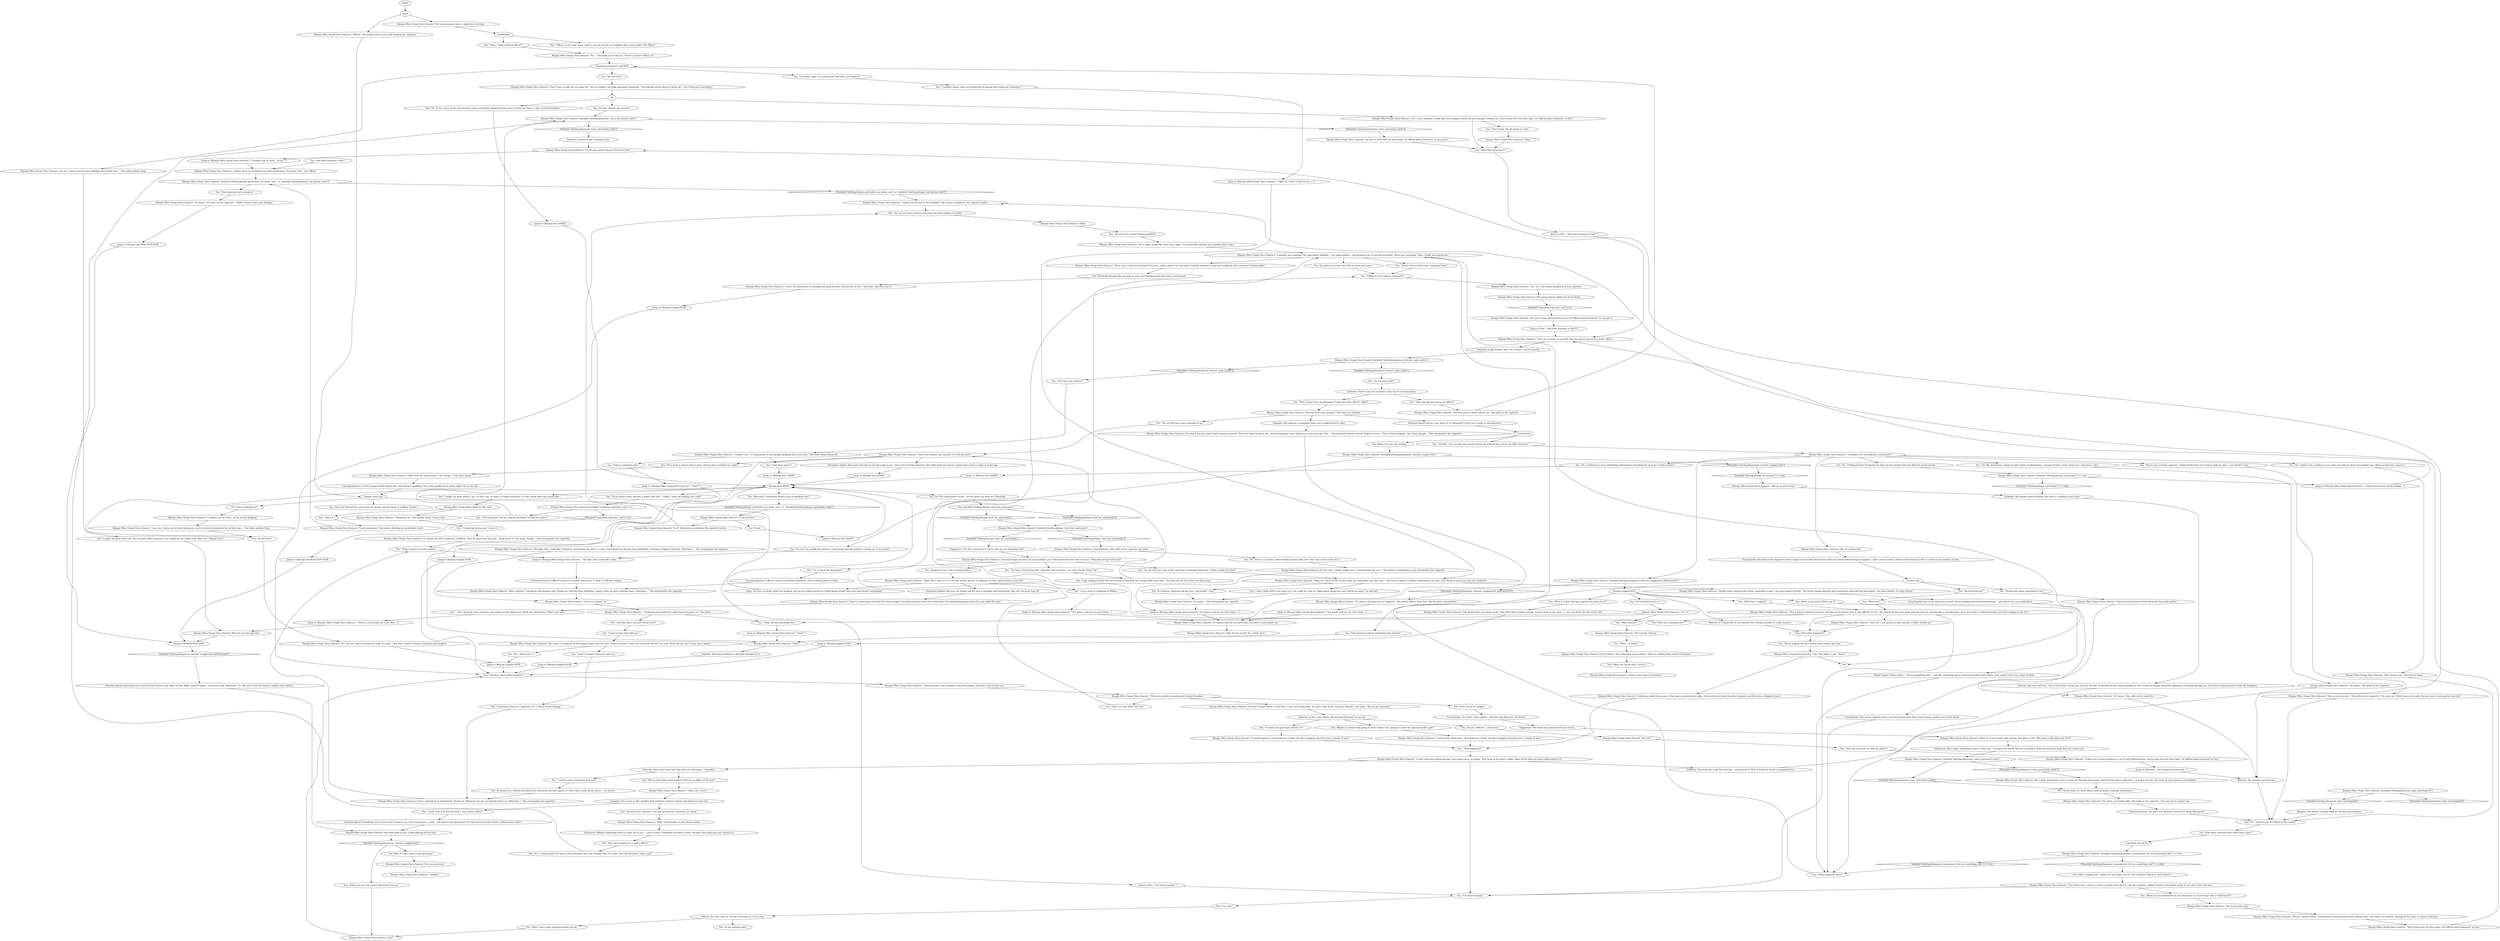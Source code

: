 # WHIRLING F2 / KLAASJE 1
# A striking young woman in a silver body-suit smokes in the hostel hallway. She addresses you as if you were a police officer. You may use your finger pistols for a SUGGESTION red-check. Failure gives you some forewarning about what's going on.
# ==================================================
digraph G {
	  0 [label="START"];
	  1 [label="input"];
	  2 [label="Klaasje (Miss Oranje Disco Dancer): \"Uh... no.\" She seems perplexed by your question."];
	  3 [label="You: \"I'm a Cop of the Apocalypse.\""];
	  4 [label="Klaasje (Miss Oranje Disco Dancer): \"It's gonna suck for you later when you have to interrogate me.\""];
	  5 [label="Klaasje (Miss Oranje Disco Dancer): \"Okay, that's cool. Or... if I can just maybe ask you to elaborate on that superstardom a tiny bit?\""];
	  6 [label="Klaasje (Miss Oranje Disco Dancer): \"I have certainly been entertained. Thank you. Whatever you are, you should stick to it. Otherwise...\" She extinguishes her cigarette."];
	  7 [label="Reaction Speed: Something stirs in you as she's about to go. Must be that *killer instinct* again -- the need to ask *questions*. It's like you've said the words a million times before..."];
	  8 [label="Jump to: [Klaasje (Miss Oranje Disco Dancer): \"\"Okay, sir, I have to ask: do you r...\"]"];
	  9 [label="You: \"Wait! I have some questions before you go.\""];
	  10 [label="Klaasje (Miss Oranje Disco Dancer): \"You're right.\" Her expression turns serious. \"There is nothing funny about civilization.\""];
	  11 [label="Klaasje (Miss Oranje Disco Dancer): \"Glad to have been of assistance.\""];
	  12 [label="You: \"Please tell me there wasn't anything *else*.\""];
	  13 [label="You: \"It prides me to hear this. Tell me there was more.\""];
	  14 [label="Endurance: Whoah! Something wants to come out of you -- a bit of vomit? Thankfully you keep it down, because your body does not control you."];
	  15 [label="Klaasje (Miss Oranje Disco Dancer): \"Good monologue!\" She smiles, flashing her pearl-white teeth."];
	  16 [label="Untitled hub"];
	  17 [label="Klaasje (Miss Oranje Disco Dancer): \"Because you're a police officer, sir.\" She pulls on her cigarette."];
	  18 [label="Klaasje (Miss Oranje Disco Dancer): \"Could it be because of the drinking?\" She raises an eyebrow. The cigarette sizzles."];
	  19 [label="Klaasje (Miss Oranje Disco Dancer): She erupts in laughter, all the fatigue swept from her face. \"What was that!? That's not even how *words* are used. What did you say? C'mon, say it again!\""];
	  20 [label="You: \"I said I wanted to have sex with you.\""];
	  21 [label="You: \"I don't think there's any more to it. I'm a joke of a cop, or I joked about being one, and I drank too much. I'm also old.\""];
	  22 [label="You: \"I'm fine. Answer the question.\""];
	  23 [label="You: Better let it go. Say nothing."];
	  24 [label="Klaasje (Miss Oranje Disco Dancer): \"There was the usual ruckus.\" She shrugs. \"Loud disco music.\""];
	  25 [label="Klaasje (Miss Oranje Disco Dancer): \"Yes. It was very cool.\""];
	  26 [label="Klaasje (Miss Oranje Disco Dancer): \"No, it didn't sound like there was a fight. It sounded like someone was trashing their room.\""];
	  27 [label="Klaasje (Miss Oranje Disco Dancer): Variable[\"whirling.klaaseone_logic_interrogated\"]"];
	  28 [label="Variable[\"whirling.klaaseone_logic_interrogated\"]", shape=diamond];
	  29 [label="!(Variable[\"whirling.klaaseone_logic_interrogated\"])", shape=diamond];
	  30 [label="Klaasje (Miss Oranje Disco Dancer): Variable[\"whirling.klaasjeone_rhetoric_quib_contra\"]"];
	  31 [label="Variable[\"whirling.klaasjeone_rhetoric_quib_contra\"]", shape=diamond];
	  32 [label="!(Variable[\"whirling.klaasjeone_rhetoric_quib_contra\"])", shape=diamond];
	  33 [label="Klaasje (Miss Oranje Disco Dancer): \"I'm sorry.\" She puts out her cigarette. \"I didn't mean to hurt your feelings.\""];
	  34 [label="Klaasje (Miss Oranje Disco Dancer): She's right. Something wants to come out through your mouth, right in front of her, right here... It makes you put your hand on your stomach and swallow."];
	  35 [label="Klaasje (Miss Oranje Disco Dancer): \"A fondness for contradictory statements?\""];
	  36 [label="Authority: A glib remark. Don't let it stand -- assert yourself."];
	  37 [label="Klaasje (Miss Oranje Disco Dancer): \"Yes?\""];
	  38 [label="You: \"What is this place? Where am I?\""];
	  39 [label="Jump to: [Klaasje stopped HUB]"];
	  40 [label="Jump to: [Klaasje (Miss Oranje Disco Dancer): \"\"Yeah?\"\"]"];
	  41 [label="Klaasje (Miss Oranje Disco Dancer): \"The dockworkers are pretty cocky. They think they're police enough. At least here on the coast -- I can't say about the rest of the city.\""];
	  42 [label="Klaasje (Miss Oranje Disco Dancer): \"A slow, sad song started playing. Like organ music, on repeat. That went on for quite a while. Some of the time you were yelling along to it.\""];
	  43 [label="Klaasje (Miss Oranje Disco Dancer): \"Yes! There was a church in there. A really small church. Like the smallest, saddest church in the whole world. It was about that. And also...\""];
	  44 [label="Klaasje (Miss Oranje Disco Dancer): \"Yes.\" She looks at you. \"Never.\""];
	  45 [label="Jump to: [Klaasje stopped HUB]"];
	  46 [label="Electrochemistry: No, she's not! Reassert yourself by being *flirtatious*."];
	  47 [label="Klaasje (Miss Oranje Disco Dancer): \"Yes, sir?\""];
	  48 [label="Klaasje (Miss Oranje Disco Dancer): \"Not as much as you...\" She pulls on her cigarette. \"I'm sorry, sir. I didn't mean to be glib. I'm sure you're very good at your job.\""];
	  49 [label="Klaasje (Miss Oranje Disco Dancer): \"No...\" She looks you in the eye. \"You're a *police* officer, sir.\""];
	  50 [label="You: \"No, we still have some centuries to go.\""];
	  51 [label="You: \"I might not know where I am. Or who I am. Or what a *Coupris Kineema* is; how I know what one sounds like...\""];
	  52 [label="You: \"Tell me what year it is.\""];
	  53 [label="You: \"What century?\""];
	  54 [label="Klaasje (Miss Oranje Disco Dancer): \"The Current Century.\""];
	  55 [label="Klaasje (Miss Oranje Disco Dancer): \"You sure look like you're from Revachol. Revachol parties.\""];
	  56 [label="Encyclopedia: Her accent suggests she is not from around here. She's from Oranje, another part of the world."];
	  57 [label="Klaasje (Miss Oranje Disco Dancer): \"A window was smashed. The tape player probably -- the song stopped -- and furniture too. A real destructothon. There was screaming. Then, I think, you passed out.\""];
	  58 [label="Rhetoric: In that case, doesn't life get hard *because* we go on?"];
	  59 [label="Klaasje (Miss Oranje Disco Dancer): \"I'm sorry. I was being glib.\" She pulls on her cigarette. \"I'm sure you're a great cop.\""];
	  60 [label="Encyclopedia: Isn't it the other way around? Heavy drinking decreases testosterone... and believe me, you would know."];
	  61 [label="klaasje_intro_hub"];
	  62 [label="You: \"Then why did you call me an officer?\""];
	  63 [label="You: \"Okay... Chief technical officer?\""];
	  64 [label="You: \"I said *I want to have fuck with you*.\""];
	  65 [label="Klaasje (Miss Oranje Disco Dancer): \"And, for the record: No, I didn't do it.\""];
	  66 [label="Klaasje (Miss Oranje Disco Dancer): \"Okay, sir, I have to ask: do you really not remember? Just like that...\" She tries to think of a likelier explanation, but fails. \"You drank so much you lost your memory?\""];
	  67 [label="You: Try *The Expression* on her -- let her know you want her. Physically."];
	  68 [label="You: Variable[\"whirling.klaasje_tried_the_expression\"]"];
	  69 [label="Variable[\"whirling.klaasje_tried_the_expression\"]", shape=diamond];
	  70 [label="!(Variable[\"whirling.klaasje_tried_the_expression\"])", shape=diamond];
	  71 [label="Jump to: [Klaasje intro MAIN]"];
	  72 [label="You: \"How did you know I'm a police officer?\""];
	  73 [label="You: \"I am a scion of Guillaume le Million.\""];
	  74 [label="You: \"It's obvious. Someone did me over. I got fucked -- bad.\""];
	  75 [label="Encyclopedia: Revachol is the disgraced former capital of the world, divided into zones of control under foreign occupation -- half a century after a failed world revolution. She is central to our moment in time."];
	  76 [label="You: \"Should that mean something to me?\""];
	  77 [label="You: \"Revachol forever.\""];
	  78 [label="You: \"That's so *me*. What did I do?\""];
	  79 [label="Klaasje (Miss Oranje Disco Dancer): \"I went out afterwards. Everything was quiet by then. Around four or five.\" She nods. \"And that was it.\""];
	  80 [label="Suggestion: *Try The Expression*? C'mon, why are you still doing this?"];
	  81 [label="You: \"Don't worry, I'm not going to vomit.\""];
	  82 [label="Klaasje (Miss Oranje Disco Dancer): \"I can see that.\""];
	  83 [label="Klaasje (Miss Oranje Disco Dancer): \"And no, it never stops.\""];
	  84 [label="Jump to: [Klaasje (Miss Oranje Disco Dancer): \"\"There's a mercenary out back. He's...\"]"];
	  85 [label="You: \"'Officer' is my stage name, right? I can see myself as a middling disco artist called 'The Officer.'\""];
	  86 [label="You: \"Are you sure?\""];
	  87 [label="You: \"Good. Now, how did you know I was a police officer?\""];
	  88 [label="You: \"No need to be alarmed. I was just getting into character, you know.\""];
	  89 [label="Klaasje (Miss Oranje Disco Dancer): She nods."];
	  90 [label="Klaasje (Miss Oranje Disco Dancer): Variable[\"whirling.klaaseone_conva_prevented_vomit\"]"];
	  91 [label="Variable[\"whirling.klaaseone_conva_prevented_vomit\"]", shape=diamond];
	  92 [label="!(Variable[\"whirling.klaaseone_conva_prevented_vomit\"])", shape=diamond];
	  93 [label="You: \"Actually, I can see why they would entrust me with the law. I have the right character.\""];
	  94 [label="You: \"No. I realized you were withholding information. Something lit up in me. A killer instinct.\""];
	  95 [label="You: \"No. I *deduced* that I'd thrown my shoe out the window from the direction of the shards.\""];
	  96 [label="You: Let the moment pass."];
	  97 [label="Klaasje (Miss Oranje Disco Dancer): \"Yeah?\""];
	  98 [label="You: \"What happened?\""];
	  99 [label="Pain Threshold: Sounds like you were in some real *fundamental* pain there, muscle-man."];
	  100 [label="You: \"How did you know I'm with the police?\""];
	  101 [label="Klaasje (Miss Oranje Disco Dancer): \"Unless you've been feeding us a set of well rehearsed lies, you've been here for three days. On *official police business* no less.\""];
	  102 [label="You: Turn your bloated face away from her beauty and just keep on walking. [Leave.]"];
	  103 [label="You: \"No, I don't want to.\""];
	  104 [label="You: \"I might not know who I am, but I do know when someone's not telling me the whole story. What am I *doing* here?\""];
	  105 [label="Klaasje (Miss Oranje Disco Dancer): Variable[\"whirling.klaaseone_conva_prevented_vomit\"]"];
	  106 [label="Variable[\"whirling.klaaseone_conva_prevented_vomit\"]", shape=diamond];
	  107 [label="!(Variable[\"whirling.klaaseone_conva_prevented_vomit\"])", shape=diamond];
	  108 [label="You: \"No. My mind keeps coming up with titbits of information -- all sorts of facts, trivia. Gives me a detective-y vibe.\""];
	  109 [label="You: What if I don't want to ask questions?"];
	  110 [label="You: \"How about you tell me something else instead?\""];
	  111 [label="You: \"Okay, tell me something else.\""];
	  112 [label="You: \"Loud disco music?\""];
	  113 [label="Jump to: [Klaasje (Miss Oranje Disco Dancer): \"\"Yeah?\"\"]"];
	  114 [label="Klaasje (Miss Oranje Disco Dancer): \"Okay.\""];
	  115 [label="Klaasje (Miss Oranje Disco Dancer): \"In that case, I think I might have a *premonition* for you...\" The silence is foreboding as she extinguishes her cigarette."];
	  116 [label="Klaasje (Miss Oranje Disco Dancer): The young woman raises a cigarette to her lips."];
	  117 [label="You: \"Wait, I know! I'm a businessman. *Chief executive officer*, right?\""];
	  118 [label="Klaaseone reaction to cop HUB"];
	  119 [label="Jump to: [Klaasje (Miss Oranje Disco Dancer): \"\"It's gonna suck for you later when...\"]"];
	  120 [label="Jump to: [Klaasje (Miss Oranje Disco Dancer): \"\"All right, then. Looks like I shou...\"]"];
	  121 [label="Klaasje (Miss Oranje Disco Dancer): \"Centuries don't have numbers, they have names, and this is the current one.\""];
	  122 [label="Klaasje (Miss Oranje Disco Dancer): Variable[\"whirling.klaasjeone_remembered_tell_me_soemthing_else\"] == true"];
	  123 [label="Variable[\"whirling.klaasjeone_remembered_tell_me_soemthing_else\"] == true", shape=diamond];
	  124 [label="!(Variable[\"whirling.klaasjeone_remembered_tell_me_soemthing_else\"] == true)", shape=diamond];
	  125 [label="You: \"I've heard enough.\""];
	  126 [label="Klaasje (Miss Oranje Disco Dancer): \"I couldn't say -- it's impossible to hear people speaking from over here.\" She nods toward Room #3."];
	  127 [label="You: \"Tell me something else.\""];
	  128 [label="Klaasje (Miss Oranje Disco Dancer): She looks back at you, a light glinting off her eyes."];
	  129 [label="Klaasje (Miss Oranje Disco Dancer): \"You're one intense cop. Anyone ever tell you that?\""];
	  130 [label="Klaasje (Miss Oranje Disco Dancer): \"Okay.\" She breathes in the silvery smoke."];
	  131 [label="Klaasje intro MAIN"];
	  132 [label="Klaasje (Miss Oranje Disco Dancer): \"It's '51.\""];
	  133 [label="You: \"What is it that they have against the police here?\""];
	  134 [label="Klaasje (Miss Oranje Disco Dancer): \"That it doesn't *matter* anymore. And that we're *alone* now. It was difficult to tell -- the song itself was very quiet and soft, but you sounded like a wounded boar, sir. It was hard to understand what you were singing on top of it.\""];
	  135 [label="You: \"Then what happened?\""];
	  136 [label="You: \"It mostly just gets hard, doesn't it?\""];
	  137 [label="You: \"Maybe we should stop going on then? Doesn't the 'going on' cause the 'getting harder' part?\""];
	  138 [label="Klaasje (Miss Oranje Disco Dancer): \"It would appear so. At around two o'clock, the disco stopped, and there was a change of pace.\""];
	  139 [label="You: \"What kind of business?\""];
	  140 [label="You: \"This is your morning cigarette. I deduced this from your lack of make-up. Also -- you *party*. A lot.\""];
	  141 [label="You: \"All this time?\""];
	  142 [label="You: \"God damn right, I'm a policeman! And don't you forget it!\""];
	  143 [label="Klaasje (Miss Oranje Disco Dancer): \"So what if you can't pull Grade A pussy anymore? There are other things in life -- more meaningful, more fitting for a man your age. This...\" She gestures towards herself, draped in silver. \"This is *fata morgana*. One thing, though...\" She extinguishes her cigarette."];
	  144 [label="Jump to: [You: \"\"And what business is that?\"\"]"];
	  145 [label="Klaasje (Miss Oranje Disco Dancer): \"But I wasn't sad.\" She tilts her head."];
	  146 [label="You: \"Before you go I have some *questions* for you.\""];
	  147 [label="Jump to: [Klaasje stopped HUB]"];
	  148 [label="You: \"Why don't I remember being a cop, or anything else?\""];
	  149 [label="Klaasje (Miss Oranje Disco Dancer): \"Of course.\" She pulls on her cigarette."];
	  150 [label="You: \"Superstar Cop. I can no longer deny it.\""];
	  151 [label="You: \"I'm sorry. I don't know why I said that. You're pretty... I'm sorry. I'm the Sorry Cop.\""];
	  152 [label="You: \"I'm not sure I'm a cop at all. I sure don't remember being one. I think I might have lied.\""];
	  153 [label="Empathy: She means it. She wouldn't defy authority, however sweaty and bloated it may look."];
	  154 [label="Klaasje End REACTION HUB"];
	  155 [label="Jump to: [Klaasje End REACTION HUB]"];
	  156 [label="Klaasje (Miss Oranje Disco Dancer): Variable[\"whirling.klaasje_tried_the_expression\"]"];
	  157 [label="Variable[\"whirling.klaasje_tried_the_expression\"]", shape=diamond];
	  158 [label="!(Variable[\"whirling.klaasje_tried_the_expression\"])", shape=diamond];
	  159 [label="You: \"That's it.\""];
	  160 [label="Klaasje (Miss Oranje Disco Dancer): \"Officer.\" The woman nods to you, still smoking her cigarette."];
	  161 [label="You: \"Good.\""];
	  162 [label="Klaasje (Miss Oranje Disco Dancer): \"I'm sorry...\" She extinguishes her cigarette."];
	  163 [label="Rhetoric: She remains unconvinced..."];
	  164 [label="You: \"And what business is that?\""];
	  165 [label="Klaasje (Miss Oranje Disco Dancer): \"Don't be so harsh on yourself. They let almost anyone be a police officer.\""];
	  166 [label="Klaasje (Miss Oranje Disco Dancer): \"Okay, cool. I won't.\""];
	  167 [label="You: \"I wouldn't know. I have no recollection of anyone ever telling me *anything*.\""];
	  168 [label="Perception (Sight): She hasn't had time to put her make-up on -- this is her morning cigarette. She looks tired, her beauty waning faster than it ought to at her age."];
	  169 [label="You: \"Yes, we are mere minutes away from the total collapse of reality.\""];
	  170 [label="Reaction Speed: You're a cop, Harry. It is *unnatural* of you not to want to ask questions."];
	  171 [label="Klaasje (Miss Oranje Disco Dancer): \"For ever and ever.\""];
	  172 [label="You: \"What else?\""];
	  173 [label="You: \"When you say *wounded* do you mean that in a *cool* way? Like a *wild beast*?\""];
	  174 [label="You: \"Was there anything else?\""];
	  175 [label="Klaasje (Miss Oranje Disco Dancer): \"There was. I think you screamed that you... didn't want to be 'this type of animal' anymore. I may have misheard, but it was sort of memorable.\""];
	  176 [label="You: \"*Officer*? Am I military personnel?\""];
	  177 [label="You: \"You're shitting me!\""];
	  178 [label="Klaasje (Miss Oranje Disco Dancer): \"I'm not. Unless *you've* been shitting *us* all this time...\" She takes another drag."];
	  179 [label="Klaasje (Miss Oranje Disco Dancer): \"I couldn't say. In truth... so far, mostly drinking.\""];
	  180 [label="Klaasje (Miss Oranje Disco Dancer): \"I didn't mean to overwhelm you with information. You seem a bit... lost, officer.\""];
	  181 [label="You: \"I want to have fuck with you.\""];
	  182 [label="Klaasje (Miss Oranje Disco Dancer): \"Don't be, it was funny. And, anyway, who gives a shit? Who gives a shit about any of it?\""];
	  183 [label="You: \"Cops walking around with no memory of who they are, saying what I just said... The end can't be more than two days away.\""];
	  184 [label="Empathy: She appears to genuinely want you to understand it's okay."];
	  185 [label="Endurance: She's right. Something wants to come out -- through your mouth. But you can keep it down because your body does not control you."];
	  186 [label="ffs"];
	  187 [label="You: \"Never mind. It's more likely someone made a mistake somewhere...\""];
	  188 [label="Klaasje (Miss Oranje Disco Dancer): \"We are in Revachol.\""];
	  189 [label="You: \"How many centuries have there been, then?\""];
	  190 [label="Klaasje (Miss Oranje Disco Dancer): \"Then you started screaming and trashed the place.\""];
	  191 [label="You: \"You're making this up. I would never behave like that.\""];
	  192 [label="Klaasje (Miss Oranje Disco Dancer): \"OO were *huge* where I come from. I was very young then, of course. Like seven. 'Life gets haaard!'\" she sings, \"'But we go ooooooon!'\""];
	  193 [label="Suggestion: The words have already left your mouth..."];
	  194 [label="Klaasje (Miss Oranje Disco Dancer): \"Extraordinary.\" She pulls on her cigarette and nods."];
	  195 [label="Klaasje (Miss Oranje Disco Dancer): Variable[\"whirling.klaasje_neverstops\"] == true"];
	  196 [label="Variable[\"whirling.klaasje_neverstops\"] == true", shape=diamond];
	  197 [label="!(Variable[\"whirling.klaasje_neverstops\"] == true)", shape=diamond];
	  198 [label="Jump to: [Klaasje (Miss Oranje Disco Dancer): \"\"Could it be because of the drinkin...\"]"];
	  199 [label="Authority: There's only one solution to this. You're a businessman."];
	  200 [label="Klaasje (Miss Oranje Disco Dancer): The young woman shakes her head slowly."];
	  201 [label="Klaasje (Miss Oranje Disco Dancer): \"Has the time come already?\" She raises an eyebrow."];
	  202 [label="Conceptualization: *Officer* could be an artistic statement. You're already prone to those."];
	  203 [label="Klaasje (Miss Oranje Disco Dancer): \"Sir, you've been here for three days. On *official police business*, as you put it.\""];
	  204 [label="You: \"It's a small wonder I'm able to even formulate this very thought. But I'll be fine. How did you know I was a cop?\""];
	  205 [label="You: \"No. In the course of our conversation I have masterfully suppressed the urge to throw up. This is a sign of professionalism.\""];
	  206 [label="You: \"No. I think I saw a sadness in you when you told me about the hanged man. Others would have missed it.\""];
	  207 [label="Klaasje (Miss Oranje Disco Dancer): Variable[\"whirling.klaajseone_rhetoric_exaggerated_killerinstinct\"]"];
	  208 [label="Variable[\"whirling.klaajseone_rhetoric_exaggerated_killerinstinct\"]", shape=diamond];
	  209 [label="!(Variable[\"whirling.klaajseone_rhetoric_exaggerated_killerinstinct\"])", shape=diamond];
	  210 [label="Klaasje stopped HUB"];
	  211 [label="You: \"And that's what? What number?\""];
	  212 [label="You: \"What's so funny?\""];
	  213 [label="You: \"And why didn't you just tell me that?\""];
	  214 [label="Shivers: And ever and ever... Out of the corner of your eye, you see the hair on the back of your hand standing on end. It feels as though low-grade lightning is coursing through you. You must be hypersensitive from the hangover."];
	  215 [label="Klaasje (Miss Oranje Disco Dancer): \"Goodbye.\""];
	  216 [label="Empathy: She speaks matter-of-factly, but there's a sadness in her voice."];
	  217 [label="You: \"...but I do know when someone's not telling me the whole story. What am I doing here? What's my case?\""];
	  218 [label="Klaasje (Miss Oranje Disco Dancer): \"Thank you, sir.\" She smiles, lazily. \"I mean that.\""];
	  219 [label="Jump to: [Klaasje intro MAIN]"];
	  220 [label="Klaasje (Miss Oranje Disco Dancer): \"C'mon man, pretty please! One more time!\""];
	  221 [label="Jump to: [Klaasje stopped HUB]"];
	  222 [label="You: \"What happened then?\""];
	  223 [label="Klaasje (Miss Oranje Disco Dancer): \"I think you might have come to the same conclusion last night. At around two o'clock, the disco stopped, and there was a change of pace.\""];
	  224 [label="Klaasje (Miss Oranje Disco Dancer): \"I don't know about that... At around two o'clock, the disco stopped, and there was a change of pace.\""];
	  225 [label="Encyclopedia: Oh, *that*. Yeah, whooh... The less said about OO, the better."];
	  226 [label="Klaasje (Miss Oranje Disco Dancer): \"You've been here for three days. On *official police business*, no less.\""];
	  227 [label="Klaasje (Miss Oranje Disco Dancer): \"No, you see, that's not what you said. You said...\" But she's unable to finish, consumed with laughter."];
	  228 [label="You: \"I sincerely think I'm a superstar. It's a theory I'm developing.\""];
	  229 [label="Perception (Sight): Her eyes are brown and her face is speckled with birthmarks. She can't be more than 28."];
	  230 [label="smallertime"];
	  231 [label="Klaasje (Miss Oranje Disco Dancer): \"Mere minutes? I should go and prepare then. Thank you, this has been delightful. I hope it does all come crashing down. Otherwise...\" She extinguishes her cigarette."];
	  232 [label="Klaasje (Miss Oranje Disco Dancer): \"Okay.\""];
	  233 [label="You: \"I'm sorry.\""];
	  234 [label="Klaasje (Miss Oranje Disco Dancer): \"Don't be, I was going out later anyway. It didn't bother me.\""];
	  235 [label="Volition: You don't have to. No one is forcing you to be a cop."];
	  236 [label="Untitled hub"];
	  237 [label="You: \"Do you know why?\""];
	  238 [label="Klaasje (Miss Oranje Disco Dancer): \"Is it?\" She raises an eyebrow. The cigarette sizzles."];
	  239 [label="Jump to: [Klaasje intro MAIN]"];
	  240 [label="Rhetoric: She doesn't actually think it's all that extraordinary."];
	  241 [label="You: \"No. There is a massive, otherworldly mystery afoot here. And I am at the centre of it.\""];
	  242 [label="Klaasje (Miss Oranje Disco Dancer): \"Alcohol raises testosterone levels, especially in men,\" she says matter-of-factly. \"The levels remain elevated after inebriation ends and the pain begins. You seek comfort. It's only natural.\""];
	  243 [label="Klaasje (Miss Oranje Disco Dancer): Variable[\"reputation.superstar_cop\"] >=1"];
	  244 [label="Variable[\"reputation.superstar_cop\"] >=1", shape=diamond];
	  245 [label="!(Variable[\"reputation.superstar_cop\"] >=1)", shape=diamond];
	  246 [label="You: \"I feel wretched. Tell me, how do you know I'm with the police?\""];
	  247 [label="Klaasje (Miss Oranje Disco Dancer): \"Sir...\" For a moment it looks like you're going to blow, but you manage to keep it in. \"You've been here for three days. On *official police business*, no less.\""];
	  248 [label="Klaasje (Miss Oranje Disco Dancer): \"Sir, you've been here for three days. On *official police business*, as you put it.\""];
	  249 [label="Authority: Retreat is not a winning tactic."];
	  250 [label="Klaasje (Miss Oranje Disco Dancer): Variable[\"whirling.klaasjeone_reaction_stopped_her\"]"];
	  251 [label="Variable[\"whirling.klaasjeone_reaction_stopped_her\"]", shape=diamond];
	  252 [label="!(Variable[\"whirling.klaasjeone_reaction_stopped_her\"])", shape=diamond];
	  253 [label="You: \"I'm sure I'm usually less intense. I don't know why this *stuff* is coming out of my mouth. \""];
	  254 [label="You: \"Your room is almost next to mine. Did you hear anything last night?\""];
	  255 [label="You: \"What was I singing?\""];
	  256 [label="Authority: Don't back down now. Say what you said again -- *proudly*."];
	  257 [label="Jump to: [Klaasje (Miss Oranje Disco Dancer): \"\"I couldn't say. In truth... so far...\"]"];
	  258 [label="Jump to: [You: \"\"And what business is that?\"\"]"];
	  259 [label="Jump to: [Rhetoric: \"She remains unconvinced...\"]"];
	  260 [label="You: \"I should get going now.\" [Leave.]"];
	  261 [label="Klaasje (Miss Oranje Disco Dancer): \"All right, then. Looks like I should go and prepare for what's to come. And thank you, this has been delightful. I do hope it happens *sooner*. Otherwise...\" She extinguishes her cigarette."];
	  262 [label="Conceptualization: *Officer* could be an artistic statement. A claim to *official* renown."];
	  263 [label="Jump to: [Klaasje End REACTION HUB]"];
	  264 [label="Jump to: [Klaasje (Miss Oranje Disco Dancer): \"\"It's gonna suck for you later when...\"]"];
	  265 [label="Klaasje (Miss Oranje Disco Dancer): \"You're in a hostel, sir.\""];
	  266 [label="Inland Empire: Those words -- \"tell me something else\" -- feel like something you've said innumerable times before. Your mouth is the very shape of them."];
	  267 [label="You: \"Was I singing this?\" (Show her the empty case of \"The Smallest Church In Saint-Saëns\".)"];
	  268 [label="Authority: That feels like a jab, but honestly -- you deserve it. Plus, it would be *rude* to reprimand her."];
	  269 [label="You: \"Did I have any visitors?\""];
	  270 [label="Conceptualization: A silver jumpsuit falls off her like scale armour, sparkling. This is the sparkle of too many nights out on the city."];
	  271 [label="Klaasje (Miss Oranje Disco Dancer): \"There's a mercenary out back. He's been hanged. The body has been there for a week now. The locals probably got tired of it and called the cops.\""];
	  272 [label="Klaasje (Miss Oranje Disco Dancer): She puts out her cigarette."];
	  273 [label="Klaasje (Miss Oranje Disco Dancer): \"Of course.\" She pulls on her cigarette."];
	  274 [label="Jump to: [Klaasje intro MAIN]"];
	  275 [label="You: \"No -- *where* are we? Where in the world?\""];
	  276 [label="Klaasje (Miss Oranje Disco Dancer): \"Civilization has existed for eight thousand years, sir.\" She grins."];
	  277 [label="something else HUB"];
	  278 [label="Empathy: She hates civilization. She feels betrayed by it."];
	  279 [label="You: \"Okay. You can go now.\" [Leave.]"];
	  280 [label="Rhetoric: It's impossible to say whether she's being sarcastic or really means it."];
	  281 [label="Klaasje (Miss Oranje Disco Dancer): \"Oh yes, various artists. Ostentatious Orchestrations prime among them.\" She raises an eyebrow, waiting for the name to connect with you."];
	  282 [label="Jump to: [Klaasje intro MAIN]"];
	  283 [label="Klaasje (Miss Oranje Disco Dancer): Variable[\"whirling.klaasje_pretended_you_know_cop\"]  or  Variable[\"whirling.klaasje_cop_known_route\"]"];
	  284 [label="Variable[\"whirling.klaasje_pretended_you_know_cop\"]  or  Variable[\"whirling.klaasje_cop_known_route\"]", shape=diamond];
	  285 [label="!(Variable[\"whirling.klaasje_pretended_you_know_cop\"]  or  Variable[\"whirling.klaasje_cop_known_route\"])", shape=diamond];
	  286 [label="You: \"Find someone else to laugh at.\""];
	  287 [label="You: \"Who in their right mind would let *me* be an officer of the law?\""];
	  288 [label="You: \"I'm at death's door, bloated, a goner. And still...\" (Sigh.) \"Does the longing ever stop?\""];
	  289 [label="Klaasje (Miss Oranje Disco Dancer): \"God damn right you did, you crazy asshole, you!\" She wipes the tears from her eyes. \"What kind of cop *are* you?\""];
	  290 [label="You: \"It means I'm a bloated old drunk with sideburns and disco pants. If I don't have a joke up my sleeve -- it's on me.\""];
	  291 [label="Logic: You have no doubt about the drinking, but do you strike yourself as a tight-lipped drunk? She must have heard *something*."];
	  292 [label="Klaasje (Miss Oranje Disco Dancer): \"I am, yes. Unless you've been feeding us a set of very well rehearsed lies all this time...\" She takes another drag."];
	  293 [label="Klaasje (Miss Oranje Disco Dancer): \"First I have to ask: Are you okay, sir?\" All of a sudden, she looks genuinely concerned. \"You look like you're about to throw up... Can I bring you something?\""];
	  294 [label="Reaction Speed: Something stirs in you as she's about to go. Call it an instinct, a need -- the need to ask *questions*. It's like you've said the words a million times before..."];
	  295 [label="Klaasje (Miss Oranje Disco Dancer): \"Of course.\" She puts out her cigarette. \"Be careful, officer. They don't like the police around here.\""];
	  296 [label="Klaasje (Miss Oranje Disco Dancer): \"Or maybe you *are* Guillaume le Million? He'd be about your age now... Think about it! One thing, though...\" She extinguishes her cigarette."];
	  297 [label="Jump to: [Klaasje (Miss Oranje Disco Dancer): \"\"It's gonna suck for you later when...\"]"];
	  298 [label="You: \"Yeah, I guess I'm pretty intense.\""];
	  299 [label="Jump to: [Klaasje stopped HUB]"];
	  300 [label="You: \"Are you sure I wasn't being assaulted?\""];
	  301 [label="You: \"Yeah, we go on, alright.\""];
	  302 [label="You: \"Ah yes, *officer*... about that.\""];
	  303 [label="Jump to: [You: \"\"I've heard enough.\"\"]"];
	  0 -> 1
	  1 -> 160
	  1 -> 116
	  2 -> 200
	  3 -> 202
	  4 -> 65
	  5 -> 73
	  5 -> 291
	  5 -> 229
	  6 -> 298
	  7 -> 128
	  8 -> 66
	  9 -> 37
	  10 -> 279
	  12 -> 176
	  13 -> 176
	  14 -> 72
	  15 -> 283
	  16 -> 76
	  16 -> 77
	  16 -> 110
	  17 -> 118
	  18 -> 169
	  19 -> 20
	  19 -> 103
	  20 -> 228
	  21 -> 162
	  22 -> 105
	  23 -> 250
	  24 -> 270
	  25 -> 281
	  26 -> 57
	  27 -> 28
	  27 -> 29
	  28 -> 240
	  30 -> 32
	  30 -> 31
	  31 -> 237
	  32 -> 269
	  33 -> 155
	  34 -> 187
	  35 -> 108
	  35 -> 140
	  35 -> 206
	  35 -> 207
	  35 -> 188
	  35 -> 94
	  35 -> 95
	  36 -> 30
	  37 -> 211
	  38 -> 266
	  39 -> 211
	  40 -> 97
	  41 -> 147
	  42 -> 256
	  42 -> 268
	  42 -> 125
	  43 -> 125
	  43 -> 173
	  44 -> 304
	  44 -> 223
	  45 -> 211
	  46 -> 275
	  47 -> 100
	  48 -> 275
	  49 -> 118
	  50 -> 129
	  51 -> 89
	  52 -> 132
	  53 -> 54
	  54 -> 212
	  55 -> 56
	  56 -> 222
	  57 -> 304
	  57 -> 12
	  57 -> 13
	  57 -> 175
	  58 -> 136
	  58 -> 137
	  58 -> 302
	  59 -> 46
	  60 -> 273
	  61 -> 177
	  61 -> 102
	  61 -> 303
	  62 -> 17
	  63 -> 49
	  64 -> 290
	  66 -> 242
	  66 -> 74
	  66 -> 21
	  67 -> 68
	  68 -> 69
	  68 -> 70
	  69 -> 156
	  70 -> 156
	  71 -> 131
	  72 -> 204
	  73 -> 297
	  74 -> 162
	  75 -> 16
	  76 -> 55
	  77 -> 172
	  78 -> 57
	  79 -> 45
	  80 -> 289
	  81 -> 114
	  82 -> 161
	  82 -> 238
	  83 -> 216
	  84 -> 272
	  85 -> 49
	  86 -> 293
	  87 -> 294
	  88 -> 130
	  89 -> 218
	  89 -> 159
	  90 -> 91
	  90 -> 92
	  91 -> 187
	  92 -> 34
	  93 -> 35
	  94 -> 274
	  95 -> 195
	  97 -> 278
	  98 -> 42
	  99 -> 79
	  100 -> 101
	  101 -> 259
	  103 -> 221
	  104 -> 272
	  105 -> 106
	  105 -> 107
	  106 -> 249
	  107 -> 248
	  108 -> 149
	  109 -> 171
	  110 -> 97
	  111 -> 40
	  112 -> 282
	  113 -> 97
	  114 -> 139
	  115 -> 119
	  116 -> 230
	  117 -> 201
	  118 -> 178
	  118 -> 142
	  118 -> 86
	  119 -> 4
	  120 -> 262
	  121 -> 190
	  122 -> 123
	  122 -> 124
	  123 -> 222
	  124 -> 267
	  125 -> 233
	  126 -> 112
	  126 -> 127
	  127 -> 113
	  128 -> 251
	  129 -> 168
	  129 -> 299
	  129 -> 254
	  130 -> 14
	  131 -> 288
	  131 -> 67
	  131 -> 261
	  131 -> 104
	  131 -> 51
	  131 -> 148
	  132 -> 53
	  132 -> 111
	  133 -> 41
	  134 -> 234
	  134 -> 125
	  134 -> 174
	  134 -> 135
	  135 -> 191
	  136 -> 138
	  137 -> 224
	  138 -> 98
	  139 -> 258
	  140 -> 48
	  141 -> 227
	  142 -> 167
	  143 -> 4
	  144 -> 165
	  145 -> 275
	  146 -> 37
	  147 -> 211
	  148 -> 284
	  149 -> 163
	  150 -> 5
	  151 -> 183
	  152 -> 66
	  153 -> 88
	  153 -> 87
	  154 -> 208
	  155 -> 154
	  156 -> 157
	  156 -> 158
	  157 -> 80
	  158 -> 194
	  159 -> 15
	  160 -> 61
	  161 -> 239
	  162 -> 119
	  163 -> 275
	  164 -> 180
	  165 -> 36
	  166 -> 153
	  167 -> 8
	  168 -> 71
	  169 -> 232
	  170 -> 236
	  171 -> 215
	  172 -> 134
	  173 -> 25
	  174 -> 176
	  175 -> 99
	  176 -> 2
	  177 -> 179
	  178 -> 141
	  179 -> 292
	  180 -> 283
	  181 -> 19
	  182 -> 185
	  183 -> 129
	  184 -> 143
	  185 -> 90
	  186 -> 205
	  186 -> 22
	  186 -> 247
	  187 -> 59
	  188 -> 75
	  189 -> 277
	  190 -> 192
	  190 -> 301
	  190 -> 78
	  191 -> 44
	  192 -> 58
	  193 -> 182
	  194 -> 241
	  195 -> 197
	  195 -> 198
	  196 -> 83
	  197 -> 216
	  198 -> 18
	  199 -> 117
	  199 -> 62
	  200 -> 244
	  201 -> 184
	  201 -> 170
	  201 -> 50
	  202 -> 231
	  203 -> 144
	  204 -> 105
	  205 -> 219
	  206 -> 145
	  207 -> 209
	  207 -> 210
	  208 -> 7
	  209 -> 295
	  210 -> 133
	  210 -> 38
	  210 -> 52
	  210 -> 280
	  210 -> 255
	  211 -> 121
	  212 -> 10
	  213 -> 181
	  214 -> 222
	  216 -> 214
	  217 -> 84
	  218 -> 260
	  219 -> 131
	  220 -> 257
	  221 -> 211
	  222 -> 57
	  223 -> 98
	  224 -> 98
	  225 -> 193
	  226 -> 165
	  227 -> 221
	  228 -> 6
	  229 -> 271
	  230 -> 85
	  230 -> 63
	  231 -> 265
	  232 -> 300
	  233 -> 235
	  234 -> 135
	  235 -> 96
	  235 -> 9
	  236 -> 93
	  236 -> 23
	  237 -> 199
	  238 -> 169
	  239 -> 131
	  240 -> 275
	  241 -> 115
	  242 -> 60
	  243 -> 245
	  243 -> 246
	  244 -> 203
	  245 -> 263
	  246 -> 105
	  247 -> 81
	  247 -> 139
	  248 -> 139
	  249 -> 220
	  250 -> 252
	  250 -> 253
	  251 -> 146
	  251 -> 109
	  252 -> 196
	  253 -> 120
	  254 -> 24
	  255 -> 134
	  256 -> 64
	  256 -> 287
	  257 -> 180
	  258 -> 165
	  259 -> 163
	  260 -> 296
	  261 -> 265
	  262 -> 231
	  263 -> 154
	  264 -> 4
	  265 -> 276
	  266 -> 222
	  267 -> 43
	  268 -> 220
	  269 -> 126
	  270 -> 61
	  271 -> 217
	  272 -> 154
	  273 -> 163
	  274 -> 131
	  275 -> 189
	  276 -> 213
	  276 -> 111
	  277 -> 122
	  278 -> 39
	  279 -> 11
	  280 -> 135
	  281 -> 226
	  282 -> 131
	  283 -> 285
	  283 -> 286
	  284 -> 82
	  285 -> 18
	  286 -> 33
	  287 -> 166
	  288 -> 243
	  289 -> 152
	  289 -> 3
	  289 -> 150
	  289 -> 151
	  290 -> 6
	  291 -> 131
	  292 -> 141
	  293 -> 186
	  294 -> 128
	  295 -> 264
	  296 -> 298
	  297 -> 4
	  298 -> 120
	  299 -> 211
	  300 -> 26
	  301 -> 225
	  302 -> 47
	  303 -> 125
}

